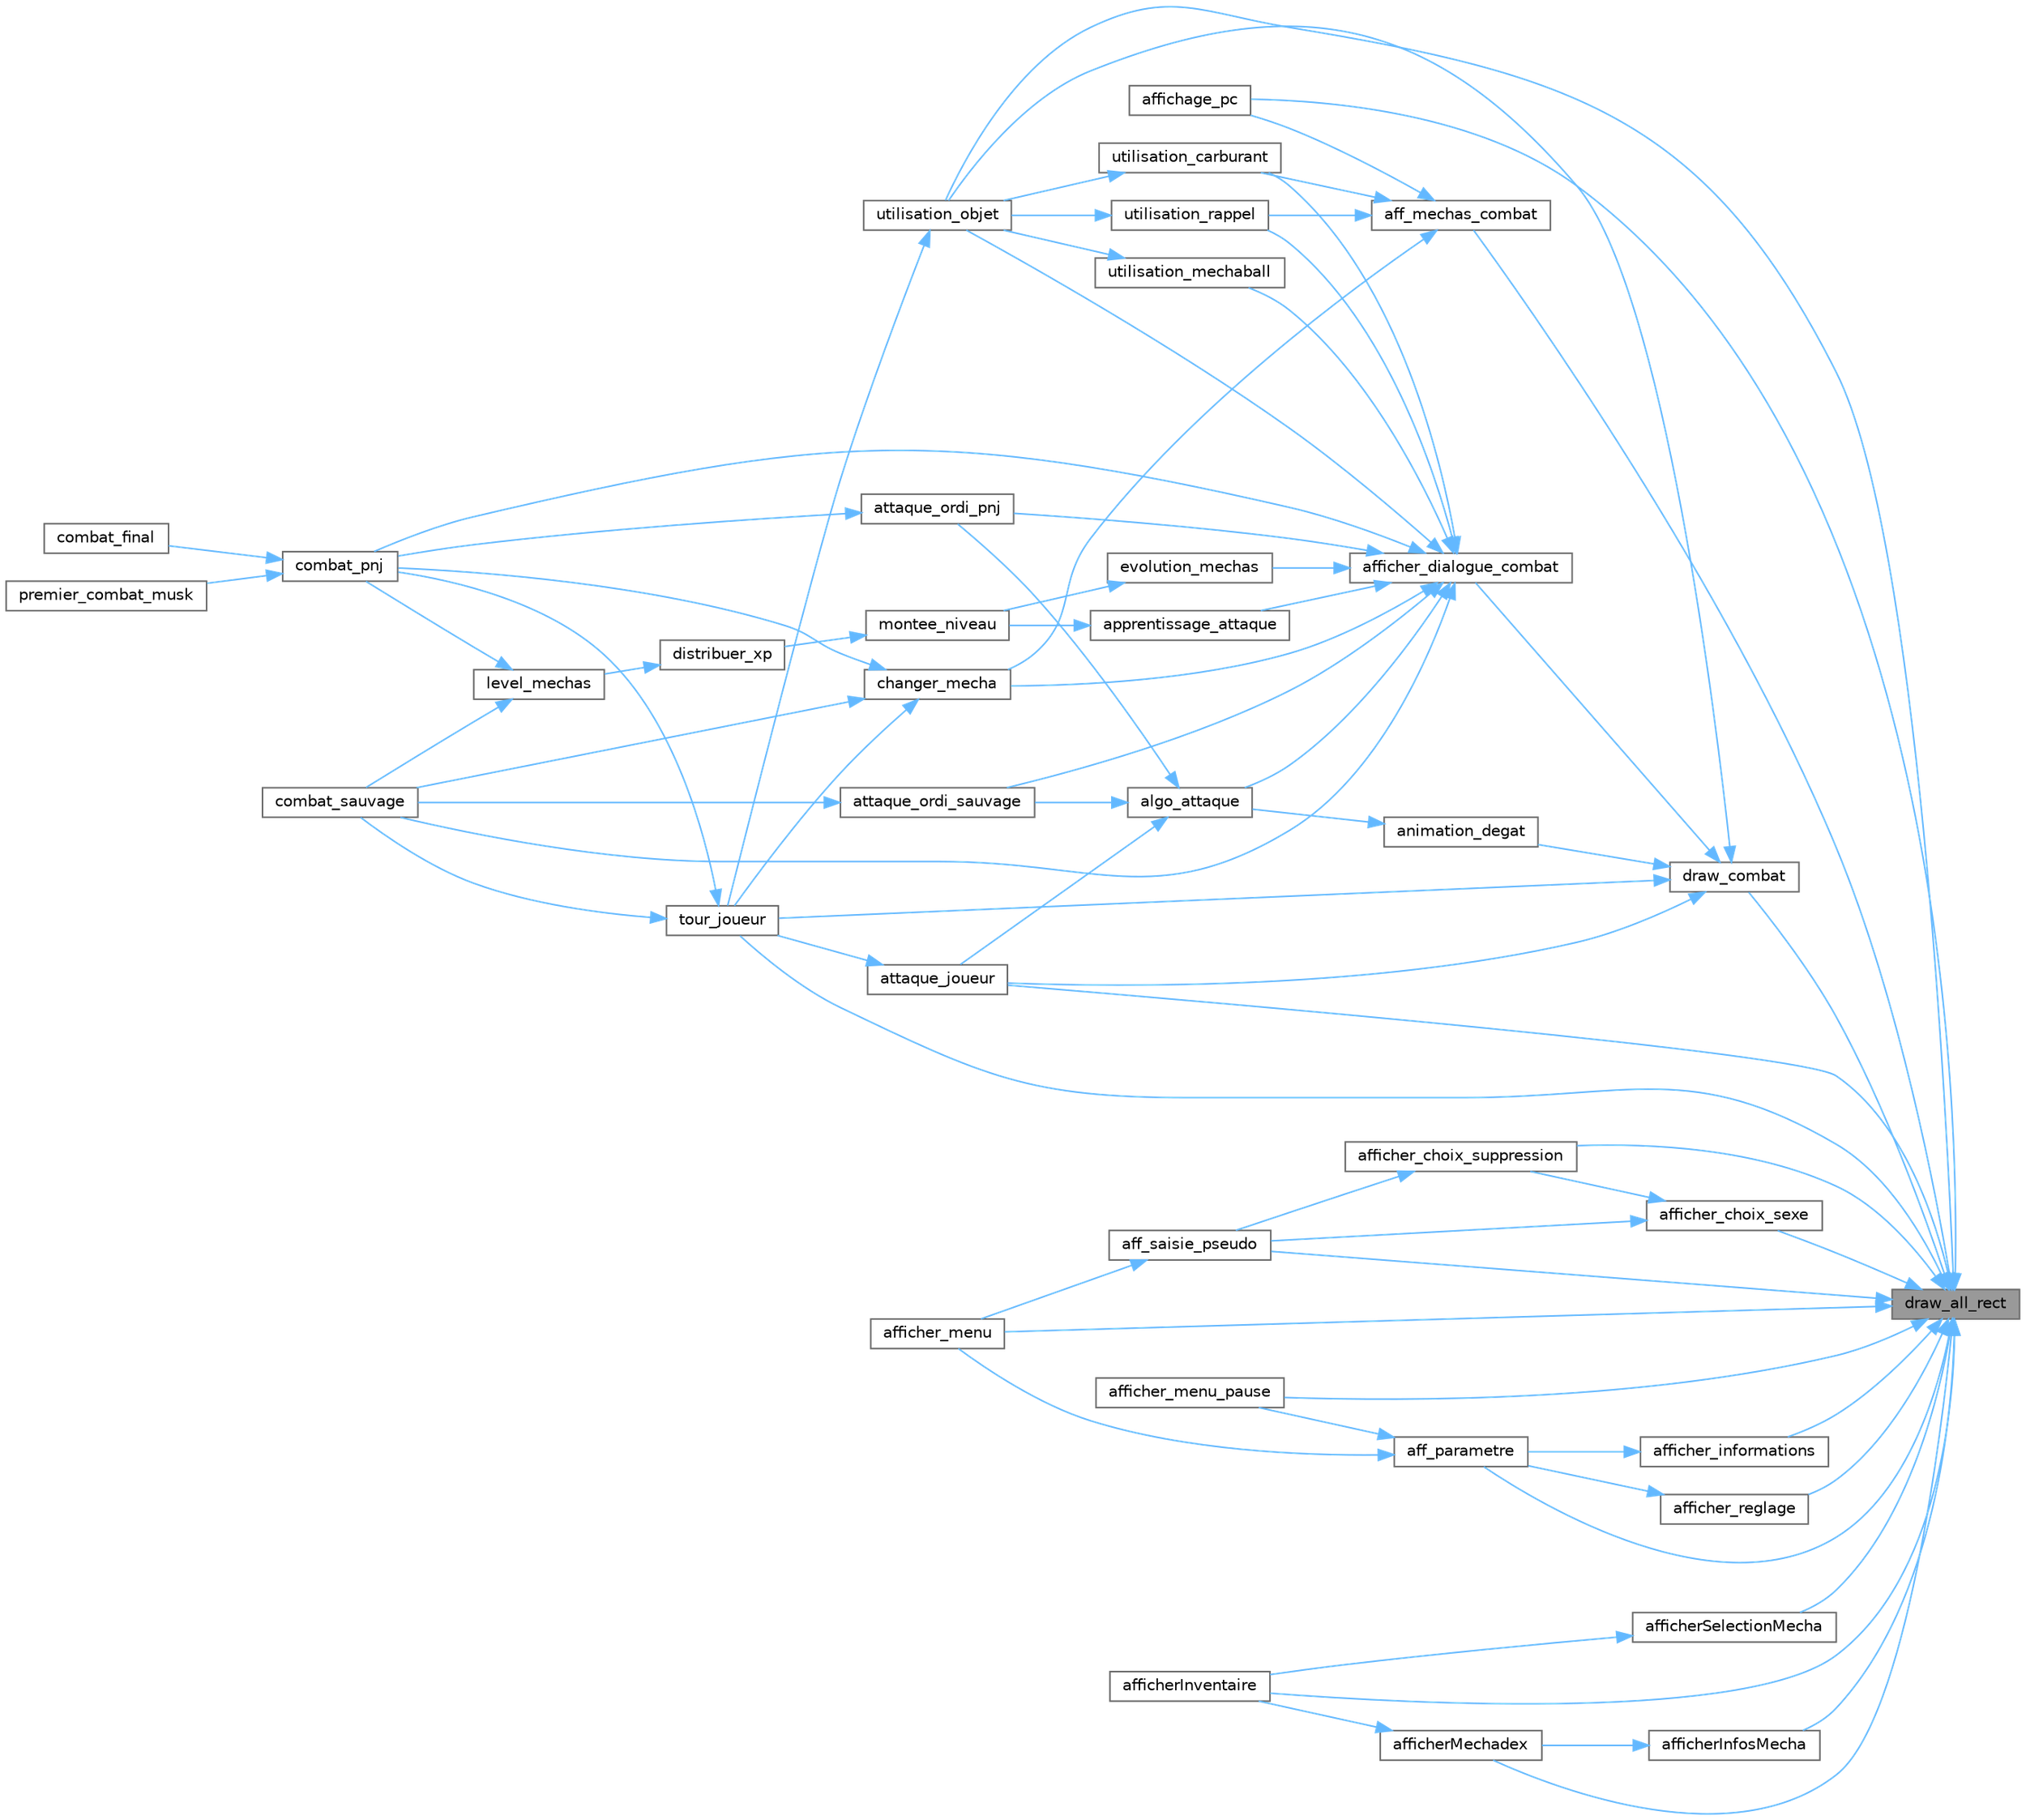 digraph "draw_all_rect"
{
 // LATEX_PDF_SIZE
  bgcolor="transparent";
  edge [fontname=Helvetica,fontsize=10,labelfontname=Helvetica,labelfontsize=10];
  node [fontname=Helvetica,fontsize=10,shape=box,height=0.2,width=0.4];
  rankdir="RL";
  Node1 [id="Node000001",label="draw_all_rect",height=0.2,width=0.4,color="gray40", fillcolor="grey60", style="filled", fontcolor="black",tooltip="Dessine plusieurs rectangles avec leurs textes centrés."];
  Node1 -> Node2 [id="edge75_Node000001_Node000002",dir="back",color="steelblue1",style="solid",tooltip=" "];
  Node2 [id="Node000002",label="aff_mechas_combat",height=0.2,width=0.4,color="grey40", fillcolor="white", style="filled",URL="$combat_8c.html#a30cb93b663d557e0e81271f956c24379",tooltip="Affiche l'interface de sélection du Mecha du joueur durant un combat."];
  Node2 -> Node3 [id="edge76_Node000002_Node000003",dir="back",color="steelblue1",style="solid",tooltip=" "];
  Node3 [id="Node000003",label="affichage_pc",height=0.2,width=0.4,color="grey40", fillcolor="white", style="filled",URL="$affichage_8c.html#af70cd65063ba7719d712c57fcce296a3",tooltip="Affiche le PC du joueur permettant de gérer et échanger les Méchas capturés."];
  Node2 -> Node4 [id="edge77_Node000002_Node000004",dir="back",color="steelblue1",style="solid",tooltip=" "];
  Node4 [id="Node000004",label="changer_mecha",height=0.2,width=0.4,color="grey40", fillcolor="white", style="filled",URL="$combat_8c.html#a16e4593cbfaef36a7cc088aa6bef48c0",tooltip="Permet au joueur de changer le Mecha actif pendant un combat."];
  Node4 -> Node5 [id="edge78_Node000004_Node000005",dir="back",color="steelblue1",style="solid",tooltip=" "];
  Node5 [id="Node000005",label="combat_pnj",height=0.2,width=0.4,color="grey40", fillcolor="white", style="filled",URL="$combat_8c.html#a03ca199547656caabf8e81d769b770e4",tooltip="Gère un combat complet entre le joueur et un PNJ."];
  Node5 -> Node6 [id="edge79_Node000005_Node000006",dir="back",color="steelblue1",style="solid",tooltip=" "];
  Node6 [id="Node000006",label="combat_final",height=0.2,width=0.4,color="grey40", fillcolor="white", style="filled",URL="$pointDePassage_8c.html#ade398b595e60d698c8c259edf2f8252a",tooltip="Gère les interactions finales avec les PNJs \"Vin Gazole\" et \"Iron Musk\", incluant dialogues,..."];
  Node5 -> Node7 [id="edge80_Node000005_Node000007",dir="back",color="steelblue1",style="solid",tooltip=" "];
  Node7 [id="Node000007",label="premier_combat_musk",height=0.2,width=0.4,color="grey40", fillcolor="white", style="filled",URL="$pointDePassage_8c.html#a9ed15a581ba87d71ad2d85b8649075da",tooltip="Gère l'interaction du joueur avec les PNJs \"Vin Gazole 2\" et \"Iron Musk\", incluant dialogues,..."];
  Node4 -> Node8 [id="edge81_Node000004_Node000008",dir="back",color="steelblue1",style="solid",tooltip=" "];
  Node8 [id="Node000008",label="combat_sauvage",height=0.2,width=0.4,color="grey40", fillcolor="white", style="filled",URL="$combat_8c.html#ae03e9f733803425a6c1dcb7b81c8234e",tooltip="Gère un combat entre le joueur et un Mécha sauvage."];
  Node4 -> Node9 [id="edge82_Node000004_Node000009",dir="back",color="steelblue1",style="solid",tooltip=" "];
  Node9 [id="Node000009",label="tour_joueur",height=0.2,width=0.4,color="grey40", fillcolor="white", style="filled",URL="$combat_8c.html#a3c18ce2957ca72f56737d0082766ad63",tooltip="Gère le tour du joueur lors d'un combat contre un Mécha sauvage ou un PNJ."];
  Node9 -> Node5 [id="edge83_Node000009_Node000005",dir="back",color="steelblue1",style="solid",tooltip=" "];
  Node9 -> Node8 [id="edge84_Node000009_Node000008",dir="back",color="steelblue1",style="solid",tooltip=" "];
  Node2 -> Node10 [id="edge85_Node000002_Node000010",dir="back",color="steelblue1",style="solid",tooltip=" "];
  Node10 [id="Node000010",label="utilisation_carburant",height=0.2,width=0.4,color="grey40", fillcolor="white", style="filled",URL="$combat_8c.html#a7f2daafca6455a03963db8f32d8a8d10",tooltip="Gère l'utilisation d'un objet \"carburant\" durant un combat."];
  Node10 -> Node11 [id="edge86_Node000010_Node000011",dir="back",color="steelblue1",style="solid",tooltip=" "];
  Node11 [id="Node000011",label="utilisation_objet",height=0.2,width=0.4,color="grey40", fillcolor="white", style="filled",URL="$combat_8c.html#ae82c6dcf76c1412964511d71b75c637e",tooltip="Affiche l'interface d'utilisation d'objets pendant un combat."];
  Node11 -> Node9 [id="edge87_Node000011_Node000009",dir="back",color="steelblue1",style="solid",tooltip=" "];
  Node2 -> Node12 [id="edge88_Node000002_Node000012",dir="back",color="steelblue1",style="solid",tooltip=" "];
  Node12 [id="Node000012",label="utilisation_rappel",height=0.2,width=0.4,color="grey40", fillcolor="white", style="filled",URL="$combat_8c.html#afff6b8b516af5c46c938f407788d1b5f",tooltip="Gère l'utilisation d'un objet \"rappel\" durant un combat."];
  Node12 -> Node11 [id="edge89_Node000012_Node000011",dir="back",color="steelblue1",style="solid",tooltip=" "];
  Node1 -> Node13 [id="edge90_Node000001_Node000013",dir="back",color="steelblue1",style="solid",tooltip=" "];
  Node13 [id="Node000013",label="aff_parametre",height=0.2,width=0.4,color="grey40", fillcolor="white", style="filled",URL="$menu_8c.html#af33efca11c59a833339ea201bd4fb9d4",tooltip="Affiche l'écran des paramètres généraux du jeu avec les options Informations, Réglage et Retour."];
  Node13 -> Node14 [id="edge91_Node000013_Node000014",dir="back",color="steelblue1",style="solid",tooltip=" "];
  Node14 [id="Node000014",label="afficher_menu",height=0.2,width=0.4,color="grey40", fillcolor="white", style="filled",URL="$menu_8c.html#a0225d24e9d0ffd7af10183134ff4f229",tooltip="Affiche le menu principal du jeu, permettant au joueur de démarrer, régler les paramètres ou quitter."];
  Node13 -> Node15 [id="edge92_Node000013_Node000015",dir="back",color="steelblue1",style="solid",tooltip=" "];
  Node15 [id="Node000015",label="afficher_menu_pause",height=0.2,width=0.4,color="grey40", fillcolor="white", style="filled",URL="$menu_8c.html#a98de4f1f9f962af528305e0d3e88d9da",tooltip="Affiche le menu pause du jeu avec les options Reprendre, Paramètres et Accueil."];
  Node1 -> Node16 [id="edge93_Node000001_Node000016",dir="back",color="steelblue1",style="solid",tooltip=" "];
  Node16 [id="Node000016",label="aff_saisie_pseudo",height=0.2,width=0.4,color="grey40", fillcolor="white", style="filled",URL="$menu_8c.html#a514079e39465e028b08558ac3458d85a",tooltip="Affiche un écran permettant au joueur de saisir son pseudo et de démarrer une partie."];
  Node16 -> Node14 [id="edge94_Node000016_Node000014",dir="back",color="steelblue1",style="solid",tooltip=" "];
  Node1 -> Node3 [id="edge95_Node000001_Node000003",dir="back",color="steelblue1",style="solid",tooltip=" "];
  Node1 -> Node17 [id="edge96_Node000001_Node000017",dir="back",color="steelblue1",style="solid",tooltip=" "];
  Node17 [id="Node000017",label="afficher_choix_sexe",height=0.2,width=0.4,color="grey40", fillcolor="white", style="filled",URL="$menu_8c.html#aa1f62d5ef2922f420fba49063416f5ab",tooltip="Affiche un écran permettant au joueur de choisir son sexe (Masculin ou Féminin)."];
  Node17 -> Node16 [id="edge97_Node000017_Node000016",dir="back",color="steelblue1",style="solid",tooltip=" "];
  Node17 -> Node18 [id="edge98_Node000017_Node000018",dir="back",color="steelblue1",style="solid",tooltip=" "];
  Node18 [id="Node000018",label="afficher_choix_suppression",height=0.2,width=0.4,color="grey40", fillcolor="white", style="filled",URL="$menu_8c.html#a72fbd3d776a9a4447c7448b1a8308137",tooltip="Affiche un écran permettant au joueur de choisir entre reprendre, recommencer ou retourner en arrière..."];
  Node18 -> Node16 [id="edge99_Node000018_Node000016",dir="back",color="steelblue1",style="solid",tooltip=" "];
  Node1 -> Node18 [id="edge100_Node000001_Node000018",dir="back",color="steelblue1",style="solid",tooltip=" "];
  Node1 -> Node19 [id="edge101_Node000001_Node000019",dir="back",color="steelblue1",style="solid",tooltip=" "];
  Node19 [id="Node000019",label="afficher_informations",height=0.2,width=0.4,color="grey40", fillcolor="white", style="filled",URL="$menu_8c.html#adb80c9d7e446e21dacf40b55cc973deb",tooltip="Affiche un écran d'informations sur les contrôles du jeu."];
  Node19 -> Node13 [id="edge102_Node000019_Node000013",dir="back",color="steelblue1",style="solid",tooltip=" "];
  Node1 -> Node14 [id="edge103_Node000001_Node000014",dir="back",color="steelblue1",style="solid",tooltip=" "];
  Node1 -> Node15 [id="edge104_Node000001_Node000015",dir="back",color="steelblue1",style="solid",tooltip=" "];
  Node1 -> Node20 [id="edge105_Node000001_Node000020",dir="back",color="steelblue1",style="solid",tooltip=" "];
  Node20 [id="Node000020",label="afficher_reglage",height=0.2,width=0.4,color="grey40", fillcolor="white", style="filled",URL="$menu_8c.html#a6ef0addf6407c785be3cf605618b938e",tooltip="Affiche un menu permettant de régler le volume sonore du jeu (Pour l'instant)."];
  Node20 -> Node13 [id="edge106_Node000020_Node000013",dir="back",color="steelblue1",style="solid",tooltip=" "];
  Node1 -> Node21 [id="edge107_Node000001_Node000021",dir="back",color="steelblue1",style="solid",tooltip=" "];
  Node21 [id="Node000021",label="afficherInfosMecha",height=0.2,width=0.4,color="grey40", fillcolor="white", style="filled",URL="$affichage_8c.html#a4bfda0a3d2e621f3521d2bcf1c59a7d5",tooltip="Affiche l'écran d'information détaillée d'un Mécha du joueur."];
  Node21 -> Node22 [id="edge108_Node000021_Node000022",dir="back",color="steelblue1",style="solid",tooltip=" "];
  Node22 [id="Node000022",label="afficherMechadex",height=0.2,width=0.4,color="grey40", fillcolor="white", style="filled",URL="$affichage_8c.html#aff36844a9bc0417b311b691e2957adae",tooltip="Affiche le Mechadex du joueur, listant tous ses Méchas capturés."];
  Node22 -> Node23 [id="edge109_Node000022_Node000023",dir="back",color="steelblue1",style="solid",tooltip=" "];
  Node23 [id="Node000023",label="afficherInventaire",height=0.2,width=0.4,color="grey40", fillcolor="white", style="filled",URL="$affichage_8c.html#a17c5a7569d3f699b38d5124f198e916a",tooltip="Affiche l'inventaire du joueur et permet d'utiliser certains objets."];
  Node1 -> Node23 [id="edge110_Node000001_Node000023",dir="back",color="steelblue1",style="solid",tooltip=" "];
  Node1 -> Node22 [id="edge111_Node000001_Node000022",dir="back",color="steelblue1",style="solid",tooltip=" "];
  Node1 -> Node24 [id="edge112_Node000001_Node000024",dir="back",color="steelblue1",style="solid",tooltip=" "];
  Node24 [id="Node000024",label="afficherSelectionMecha",height=0.2,width=0.4,color="grey40", fillcolor="white", style="filled",URL="$affichage_8c.html#a9519a3474a5b9ff0162efbc07d652b0c",tooltip="Affiche l'écran de sélection d'un Mécha pour utiliser un objet."];
  Node24 -> Node23 [id="edge113_Node000024_Node000023",dir="back",color="steelblue1",style="solid",tooltip=" "];
  Node1 -> Node25 [id="edge114_Node000001_Node000025",dir="back",color="steelblue1",style="solid",tooltip=" "];
  Node25 [id="Node000025",label="attaque_joueur",height=0.2,width=0.4,color="grey40", fillcolor="white", style="filled",URL="$combat_8c.html#aeabe45f0372840462d595a801345672b",tooltip="Affiche l'interface permettant au joueur de choisir et effectuer une attaque durant un combat."];
  Node25 -> Node9 [id="edge115_Node000025_Node000009",dir="back",color="steelblue1",style="solid",tooltip=" "];
  Node1 -> Node26 [id="edge116_Node000001_Node000026",dir="back",color="steelblue1",style="solid",tooltip=" "];
  Node26 [id="Node000026",label="draw_combat",height=0.2,width=0.4,color="grey40", fillcolor="white", style="filled",URL="$combat_8c.html#a159b2a6408c605d1fc9432689f92e3cb",tooltip="Affiche à l'écran tous les éléments graphiques d'un combat entre deux Mechas."];
  Node26 -> Node27 [id="edge117_Node000026_Node000027",dir="back",color="steelblue1",style="solid",tooltip=" "];
  Node27 [id="Node000027",label="afficher_dialogue_combat",height=0.2,width=0.4,color="grey40", fillcolor="white", style="filled",URL="$affichage_8c.html#a1091893e7df87a967b878919b232b0d5",tooltip="Affiche un dialogue interactif durant un combat entre deux Méchas."];
  Node27 -> Node28 [id="edge118_Node000027_Node000028",dir="back",color="steelblue1",style="solid",tooltip=" "];
  Node28 [id="Node000028",label="algo_attaque",height=0.2,width=0.4,color="grey40", fillcolor="white", style="filled",URL="$combat_8c.html#a8c19b3bf83d09e9fb4b596cd4ff45219",tooltip="Calcule et applique les effets d'une attaque lors d'un combat entre deux Mechas."];
  Node28 -> Node25 [id="edge119_Node000028_Node000025",dir="back",color="steelblue1",style="solid",tooltip=" "];
  Node28 -> Node29 [id="edge120_Node000028_Node000029",dir="back",color="steelblue1",style="solid",tooltip=" "];
  Node29 [id="Node000029",label="attaque_ordi_pnj",height=0.2,width=0.4,color="grey40", fillcolor="white", style="filled",URL="$combat_8c.html#a5491a6cd3adeb619da6eb84e6d888e7a",tooltip="Gère les actions automatiques d'un PNJ (personnage non-joueur) lors d'un combat contre le joueur."];
  Node29 -> Node5 [id="edge121_Node000029_Node000005",dir="back",color="steelblue1",style="solid",tooltip=" "];
  Node28 -> Node30 [id="edge122_Node000028_Node000030",dir="back",color="steelblue1",style="solid",tooltip=" "];
  Node30 [id="Node000030",label="attaque_ordi_sauvage",height=0.2,width=0.4,color="grey40", fillcolor="white", style="filled",URL="$combat_8c.html#ac6ceced0c9217ccb31c1400649cfd67c",tooltip="Gère l'attaque aléatoire d'un Mecha sauvage durant un combat contre le joueur."];
  Node30 -> Node8 [id="edge123_Node000030_Node000008",dir="back",color="steelblue1",style="solid",tooltip=" "];
  Node27 -> Node31 [id="edge124_Node000027_Node000031",dir="back",color="steelblue1",style="solid",tooltip=" "];
  Node31 [id="Node000031",label="apprentissage_attaque",height=0.2,width=0.4,color="grey40", fillcolor="white", style="filled",URL="$combat_8c.html#af35e79d0f311c06fb1fe44ce8bb34ca4",tooltip="Gère l'apprentissage d'une nouvelle attaque par un Mecha lors d'un changement de niveau."];
  Node31 -> Node32 [id="edge125_Node000031_Node000032",dir="back",color="steelblue1",style="solid",tooltip=" "];
  Node32 [id="Node000032",label="montee_niveau",height=0.2,width=0.4,color="grey40", fillcolor="white", style="filled",URL="$combat_8c.html#aec838d58a7def8717d7fcd0faab3a107",tooltip="Gère la montée en niveau d'un Mecha joueur après avoir reçu des points d'expérience (XP)."];
  Node32 -> Node33 [id="edge126_Node000032_Node000033",dir="back",color="steelblue1",style="solid",tooltip=" "];
  Node33 [id="Node000033",label="distribuer_xp",height=0.2,width=0.4,color="grey40", fillcolor="white", style="filled",URL="$combat_8c.html#ac6fcdad743dc3526b2b89a1630618a07",tooltip="Distribue les points d'expérience (XP) gagnés lors d'un combat à un ensemble de Méchas ayant particip..."];
  Node33 -> Node34 [id="edge127_Node000033_Node000034",dir="back",color="steelblue1",style="solid",tooltip=" "];
  Node34 [id="Node000034",label="level_mechas",height=0.2,width=0.4,color="grey40", fillcolor="white", style="filled",URL="$combat_8c.html#a2de6c3e2a52edcf450da90005d5fad1d",tooltip="Calcule et distribue les points d'expérience (XP) aux Méchas du joueur après avoir vaincu un Mécha ad..."];
  Node34 -> Node5 [id="edge128_Node000034_Node000005",dir="back",color="steelblue1",style="solid",tooltip=" "];
  Node34 -> Node8 [id="edge129_Node000034_Node000008",dir="back",color="steelblue1",style="solid",tooltip=" "];
  Node27 -> Node29 [id="edge130_Node000027_Node000029",dir="back",color="steelblue1",style="solid",tooltip=" "];
  Node27 -> Node30 [id="edge131_Node000027_Node000030",dir="back",color="steelblue1",style="solid",tooltip=" "];
  Node27 -> Node4 [id="edge132_Node000027_Node000004",dir="back",color="steelblue1",style="solid",tooltip=" "];
  Node27 -> Node5 [id="edge133_Node000027_Node000005",dir="back",color="steelblue1",style="solid",tooltip=" "];
  Node27 -> Node8 [id="edge134_Node000027_Node000008",dir="back",color="steelblue1",style="solid",tooltip=" "];
  Node27 -> Node35 [id="edge135_Node000027_Node000035",dir="back",color="steelblue1",style="solid",tooltip=" "];
  Node35 [id="Node000035",label="evolution_mechas",height=0.2,width=0.4,color="grey40", fillcolor="white", style="filled",URL="$combat_8c.html#afe15b54290598e06032e0c418f626461",tooltip="Gère l'évolution d'un Mecha joueur lorsqu'il atteint le niveau requis."];
  Node35 -> Node32 [id="edge136_Node000035_Node000032",dir="back",color="steelblue1",style="solid",tooltip=" "];
  Node27 -> Node10 [id="edge137_Node000027_Node000010",dir="back",color="steelblue1",style="solid",tooltip=" "];
  Node27 -> Node36 [id="edge138_Node000027_Node000036",dir="back",color="steelblue1",style="solid",tooltip=" "];
  Node36 [id="Node000036",label="utilisation_mechaball",height=0.2,width=0.4,color="grey40", fillcolor="white", style="filled",URL="$combat_8c.html#a53bf2250ba00b21dceed166fa59bd150",tooltip="Gère l'utilisation d'une \"mechaball\" pour capturer un Mecha adverse durant un combat."];
  Node36 -> Node11 [id="edge139_Node000036_Node000011",dir="back",color="steelblue1",style="solid",tooltip=" "];
  Node27 -> Node11 [id="edge140_Node000027_Node000011",dir="back",color="steelblue1",style="solid",tooltip=" "];
  Node27 -> Node12 [id="edge141_Node000027_Node000012",dir="back",color="steelblue1",style="solid",tooltip=" "];
  Node26 -> Node37 [id="edge142_Node000026_Node000037",dir="back",color="steelblue1",style="solid",tooltip=" "];
  Node37 [id="Node000037",label="animation_degat",height=0.2,width=0.4,color="grey40", fillcolor="white", style="filled",URL="$combat_8c.html#ab9469ab4f84b56a27ef05848c4a78cb9",tooltip="Anime visuellement la diminution progressive des PV d'un Mecha durant un combat."];
  Node37 -> Node28 [id="edge143_Node000037_Node000028",dir="back",color="steelblue1",style="solid",tooltip=" "];
  Node26 -> Node25 [id="edge144_Node000026_Node000025",dir="back",color="steelblue1",style="solid",tooltip=" "];
  Node26 -> Node9 [id="edge145_Node000026_Node000009",dir="back",color="steelblue1",style="solid",tooltip=" "];
  Node26 -> Node11 [id="edge146_Node000026_Node000011",dir="back",color="steelblue1",style="solid",tooltip=" "];
  Node1 -> Node9 [id="edge147_Node000001_Node000009",dir="back",color="steelblue1",style="solid",tooltip=" "];
  Node1 -> Node11 [id="edge148_Node000001_Node000011",dir="back",color="steelblue1",style="solid",tooltip=" "];
}
